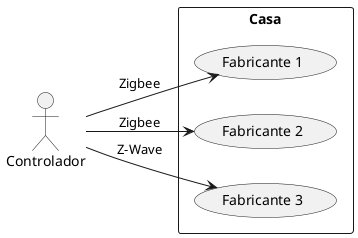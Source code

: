 @startuml
left to right direction
actor "Controlador" as fc
rectangle Casa {
  usecase "Fabricante 1" as UC1
  usecase "Fabricante 2" as UC2
  usecase "Fabricante 3" as UC3
}
fc --> UC1 : Zigbee
fc --> UC2 : Zigbee
fc --> UC3 : Z-Wave
@enduml
